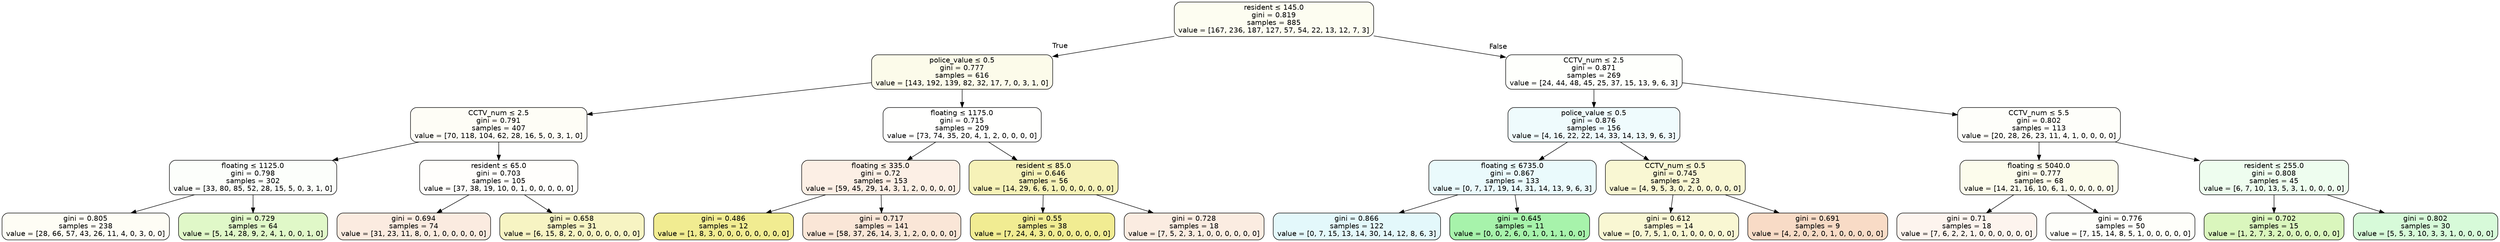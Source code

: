 digraph Tree {
node [shape=box, style="filled, rounded", color="black", fontname=helvetica] ;
edge [fontname=helvetica] ;
0 [label=<resident &le; 145.0<br/>gini = 0.819<br/>samples = 885<br/>value = [167, 236, 187, 127, 57, 54, 22, 13, 12, 7, 3]>, fillcolor="#fdfdf1"] ;
1 [label=<police_value &le; 0.5<br/>gini = 0.777<br/>samples = 616<br/>value = [143, 192, 139, 82, 32, 17, 7, 0, 3, 1, 0]>, fillcolor="#fcfbea"] ;
0 -> 1 [labeldistance=2.5, labelangle=45, headlabel="True"] ;
2 [label=<CCTV_num &le; 2.5<br/>gini = 0.791<br/>samples = 407<br/>value = [70, 118, 104, 62, 28, 16, 5, 0, 3, 1, 0]>, fillcolor="#fefdf6"] ;
1 -> 2 ;
3 [label=<floating &le; 1125.0<br/>gini = 0.798<br/>samples = 302<br/>value = [33, 80, 85, 52, 28, 15, 5, 0, 3, 1, 0]>, fillcolor="#fcfefb"] ;
2 -> 3 ;
4 [label=<gini = 0.805<br/>samples = 238<br/>value = [28, 66, 57, 43, 26, 11, 4, 0, 3, 0, 0]>, fillcolor="#fefdf5"] ;
3 -> 4 ;
5 [label=<gini = 0.729<br/>samples = 64<br/>value = [5, 14, 28, 9, 2, 4, 1, 0, 0, 1, 0]>, fillcolor="#e0f8c8"] ;
3 -> 5 ;
6 [label=<resident &le; 65.0<br/>gini = 0.703<br/>samples = 105<br/>value = [37, 38, 19, 10, 0, 1, 0, 0, 0, 0, 0]>, fillcolor="#fffefc"] ;
2 -> 6 ;
7 [label=<gini = 0.694<br/>samples = 74<br/>value = [31, 23, 11, 8, 0, 1, 0, 0, 0, 0, 0]>, fillcolor="#fbebe0"] ;
6 -> 7 ;
8 [label=<gini = 0.658<br/>samples = 31<br/>value = [6, 15, 8, 2, 0, 0, 0, 0, 0, 0, 0]>, fillcolor="#f7f4c3"] ;
6 -> 8 ;
9 [label=<floating &le; 1175.0<br/>gini = 0.715<br/>samples = 209<br/>value = [73, 74, 35, 20, 4, 1, 2, 0, 0, 0, 0]>, fillcolor="#fffffe"] ;
1 -> 9 ;
10 [label=<floating &le; 335.0<br/>gini = 0.72<br/>samples = 153<br/>value = [59, 45, 29, 14, 3, 1, 2, 0, 0, 0, 0]>, fillcolor="#fcefe5"] ;
9 -> 10 ;
11 [label=<gini = 0.486<br/>samples = 12<br/>value = [1, 8, 3, 0, 0, 0, 0, 0, 0, 0, 0]>, fillcolor="#f1ec91"] ;
10 -> 11 ;
12 [label=<gini = 0.717<br/>samples = 141<br/>value = [58, 37, 26, 14, 3, 1, 2, 0, 0, 0, 0]>, fillcolor="#fae6d7"] ;
10 -> 12 ;
13 [label=<resident &le; 85.0<br/>gini = 0.646<br/>samples = 56<br/>value = [14, 29, 6, 6, 1, 0, 0, 0, 0, 0, 0]>, fillcolor="#f6f2b8"] ;
9 -> 13 ;
14 [label=<gini = 0.55<br/>samples = 38<br/>value = [7, 24, 4, 3, 0, 0, 0, 0, 0, 0, 0]>, fillcolor="#f1ec92"] ;
13 -> 14 ;
15 [label=<gini = 0.728<br/>samples = 18<br/>value = [7, 5, 2, 3, 1, 0, 0, 0, 0, 0, 0]>, fillcolor="#fbece1"] ;
13 -> 15 ;
16 [label=<CCTV_num &le; 2.5<br/>gini = 0.871<br/>samples = 269<br/>value = [24, 44, 48, 45, 25, 37, 15, 13, 9, 6, 3]>, fillcolor="#fefffc"] ;
0 -> 16 [labeldistance=2.5, labelangle=-45, headlabel="False"] ;
17 [label=<police_value &le; 0.5<br/>gini = 0.876<br/>samples = 156<br/>value = [4, 16, 22, 22, 14, 33, 14, 13, 9, 6, 3]>, fillcolor="#effbfd"] ;
16 -> 17 ;
18 [label=<floating &le; 6735.0<br/>gini = 0.867<br/>samples = 133<br/>value = [0, 7, 17, 19, 14, 31, 14, 13, 9, 6, 3]>, fillcolor="#eafafc"] ;
17 -> 18 ;
19 [label=<gini = 0.866<br/>samples = 122<br/>value = [0, 7, 15, 13, 14, 30, 14, 12, 8, 6, 3]>, fillcolor="#e3f8fb"] ;
18 -> 19 ;
20 [label=<gini = 0.645<br/>samples = 11<br/>value = [0, 0, 2, 6, 0, 1, 0, 1, 1, 0, 0]>, fillcolor="#a7f3ab"] ;
18 -> 20 ;
21 [label=<CCTV_num &le; 0.5<br/>gini = 0.745<br/>samples = 23<br/>value = [4, 9, 5, 3, 0, 2, 0, 0, 0, 0, 0]>, fillcolor="#f9f7d3"] ;
17 -> 21 ;
22 [label=<gini = 0.612<br/>samples = 14<br/>value = [0, 7, 5, 1, 0, 1, 0, 0, 0, 0, 0]>, fillcolor="#f9f7d3"] ;
21 -> 22 ;
23 [label=<gini = 0.691<br/>samples = 9<br/>value = [4, 2, 0, 2, 0, 1, 0, 0, 0, 0, 0]>, fillcolor="#f8dbc6"] ;
21 -> 23 ;
24 [label=<CCTV_num &le; 5.5<br/>gini = 0.802<br/>samples = 113<br/>value = [20, 28, 26, 23, 11, 4, 1, 0, 0, 0, 0]>, fillcolor="#fefefa"] ;
16 -> 24 ;
25 [label=<floating &le; 5040.0<br/>gini = 0.777<br/>samples = 68<br/>value = [14, 21, 16, 10, 6, 1, 0, 0, 0, 0, 0]>, fillcolor="#fcfcec"] ;
24 -> 25 ;
26 [label=<gini = 0.71<br/>samples = 18<br/>value = [7, 6, 2, 2, 1, 0, 0, 0, 0, 0, 0]>, fillcolor="#fdf4ee"] ;
25 -> 26 ;
27 [label=<gini = 0.776<br/>samples = 50<br/>value = [7, 15, 14, 8, 5, 1, 0, 0, 0, 0, 0]>, fillcolor="#fefefa"] ;
25 -> 27 ;
28 [label=<resident &le; 255.0<br/>gini = 0.808<br/>samples = 45<br/>value = [6, 7, 10, 13, 5, 3, 1, 0, 0, 0, 0]>, fillcolor="#eefdef"] ;
24 -> 28 ;
29 [label=<gini = 0.702<br/>samples = 15<br/>value = [1, 2, 7, 3, 2, 0, 0, 0, 0, 0, 0]>, fillcolor="#daf6bd"] ;
28 -> 29 ;
30 [label=<gini = 0.802<br/>samples = 30<br/>value = [5, 5, 3, 10, 3, 3, 1, 0, 0, 0, 0]>, fillcolor="#d7fad9"] ;
28 -> 30 ;
}